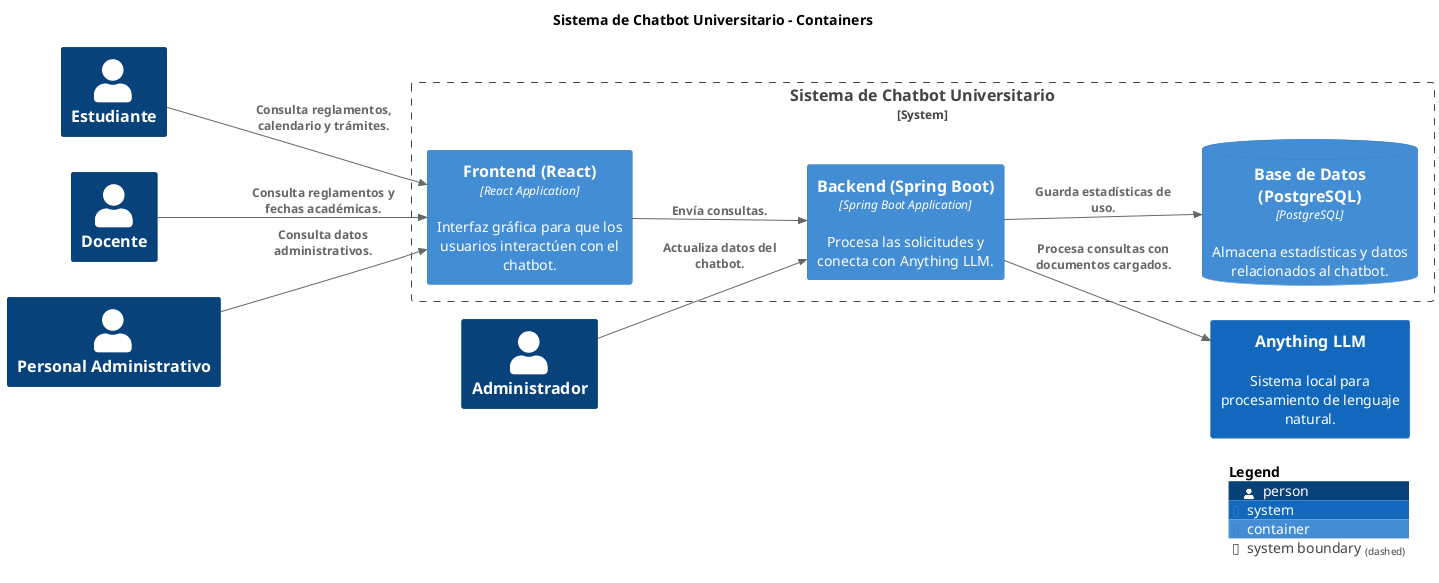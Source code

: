 @startuml Diagrama C2
set separator none
title Sistema de Chatbot Universitario - Containers

left to right direction

!include <C4/C4>
!include <C4/C4_Context>
!include <C4/C4_Container>

System(AnythingLLM, "Anything LLM", $descr="Sistema local para procesamiento de lenguaje natural.", $tags="", $link="")
Person(Estudiante, "Estudiante", $descr="", $tags="", $link="")
Person(Docente, "Docente", $descr="", $tags="", $link="")
Person(PersonalAdministrativo, "Personal Administrativo", $descr="", $tags="", $link="")
Person(Administrador, "Administrador", $descr="", $tags="", $link="")

System_Boundary("SistemadeChatbotUniversitario_boundary", "Sistema de Chatbot Universitario", $tags="") {
  Container(SistemadeChatbotUniversitario.FrontendReact, "Frontend (React)", $techn="React Application", $descr="Interfaz gráfica para que los usuarios interactúen con el chatbot.", $tags="", $link="")
  Container(SistemadeChatbotUniversitario.BackendSpringBoot, "Backend (Spring Boot)", $techn="Spring Boot Application", $descr="Procesa las solicitudes y conecta con Anything LLM.", $tags="", $link="")
  ContainerDb(SistemadeChatbotUniversitario.BasedeDatosPostgreSQL, "Base de Datos (PostgreSQL)", $techn="PostgreSQL", $descr="Almacena estadísticas y datos relacionados al chatbot.", $tags="", $link="")
}

Rel(Estudiante, SistemadeChatbotUniversitario.FrontendReact, "Consulta reglamentos, calendario y trámites.", $techn="", $tags="", $link="")
Rel(Docente, SistemadeChatbotUniversitario.FrontendReact, "Consulta reglamentos y fechas académicas.", $techn="", $tags="", $link="")
Rel(PersonalAdministrativo, SistemadeChatbotUniversitario.FrontendReact, "Consulta datos administrativos.", $techn="", $tags="", $link="")
Rel(Administrador, SistemadeChatbotUniversitario.BackendSpringBoot, "Actualiza datos del chatbot.", $techn="", $tags="", $link="")
Rel(SistemadeChatbotUniversitario.FrontendReact, SistemadeChatbotUniversitario.BackendSpringBoot, "Envía consultas.", $techn="", $tags="", $link="")
Rel(SistemadeChatbotUniversitario.BackendSpringBoot, AnythingLLM, "Procesa consultas con documentos cargados.", $techn="", $tags="", $link="")
Rel(SistemadeChatbotUniversitario.BackendSpringBoot, SistemadeChatbotUniversitario.BasedeDatosPostgreSQL, "Guarda estadísticas de uso.", $techn="", $tags="", $link="")

SHOW_LEGEND(true)
@enduml